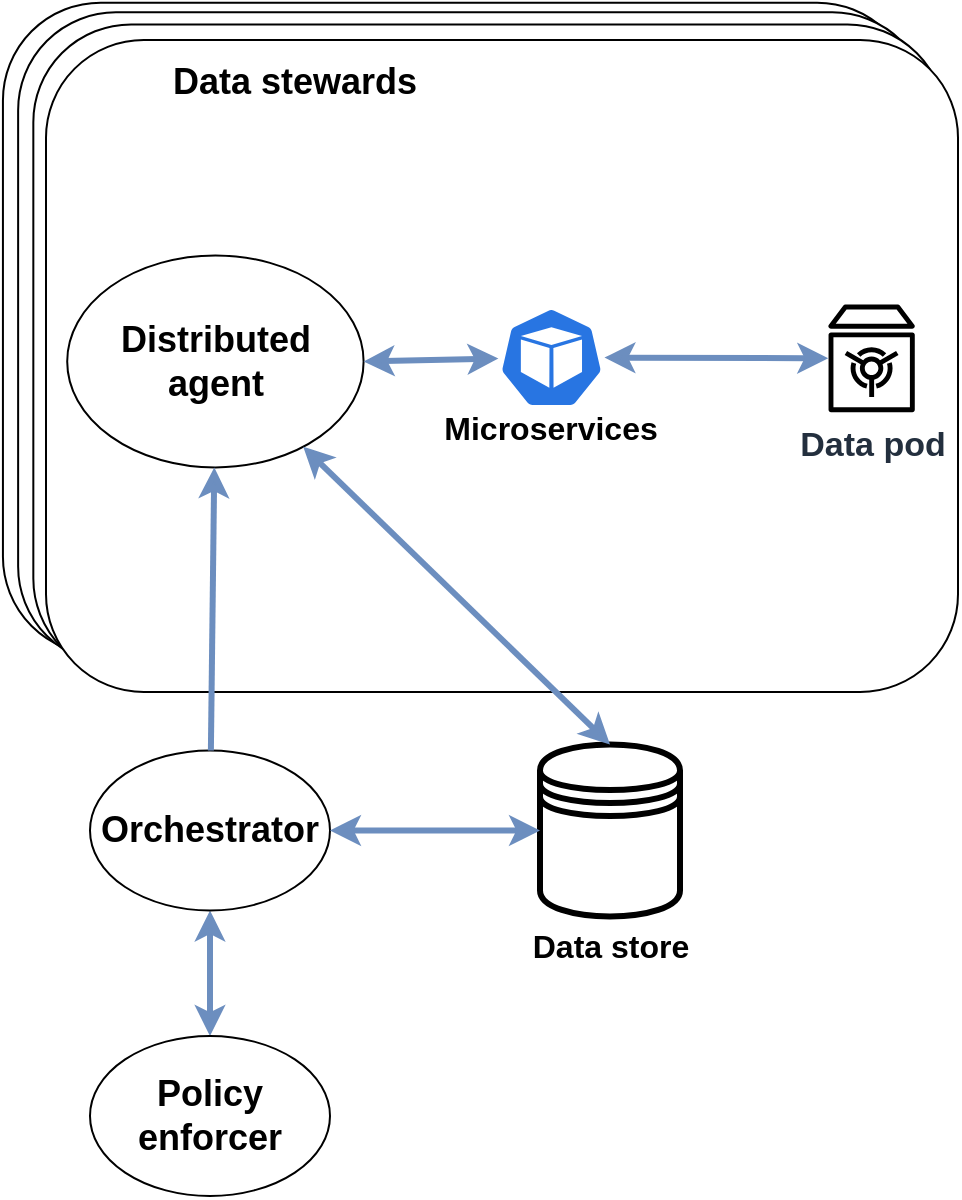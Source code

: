 <mxfile version="21.6.8" type="device">
  <diagram name="Page-1" id="py-MvKl3riDY_G-JkDAn">
    <mxGraphModel dx="1238" dy="832" grid="1" gridSize="10" guides="1" tooltips="1" connect="1" arrows="1" fold="1" page="1" pageScale="1" pageWidth="1169" pageHeight="827" math="0" shadow="0">
      <root>
        <mxCell id="0" />
        <mxCell id="1" parent="0" />
        <mxCell id="4DygBq2mpIF1xlTS6RHM-1" style="edgeStyle=orthogonalEdgeStyle;rounded=0;orthogonalLoop=1;jettySize=auto;html=1;strokeWidth=3;startArrow=classic;startFill=1;fillColor=#dae8fc;strokeColor=#6c8ebf;" edge="1" parent="1" source="Ig7GfmeTVwYkc1D9pHod-2" target="Ig7GfmeTVwYkc1D9pHod-5">
          <mxGeometry relative="1" as="geometry" />
        </mxCell>
        <mxCell id="Ig7GfmeTVwYkc1D9pHod-2" value="&lt;font style=&quot;font-size: 18px;&quot;&gt;&lt;b&gt;Orchestrator&lt;/b&gt;&lt;/font&gt;" style="ellipse;whiteSpace=wrap;html=1;fontSize=18;strokeColor=default;strokeWidth=1;" parent="1" vertex="1">
          <mxGeometry x="356" y="575.23" width="120" height="80" as="geometry" />
        </mxCell>
        <mxCell id="Ig7GfmeTVwYkc1D9pHod-5" value="&lt;font style=&quot;font-size: 18px;&quot;&gt;&lt;b&gt;Policy enforcer&lt;/b&gt;&lt;/font&gt;" style="ellipse;whiteSpace=wrap;html=1;fontSize=18;" parent="1" vertex="1">
          <mxGeometry x="356" y="718" width="120" height="80" as="geometry" />
        </mxCell>
        <mxCell id="Ig7GfmeTVwYkc1D9pHod-6" value="" style="group" parent="1" vertex="1" connectable="0">
          <mxGeometry x="334" y="220" width="456" height="326" as="geometry" />
        </mxCell>
        <mxCell id="Ig7GfmeTVwYkc1D9pHod-7" value="" style="rounded=1;whiteSpace=wrap;html=1;fontSize=18;" parent="Ig7GfmeTVwYkc1D9pHod-6" vertex="1">
          <mxGeometry x="-21.533" y="-18.667" width="456.0" height="326" as="geometry" />
        </mxCell>
        <mxCell id="Ig7GfmeTVwYkc1D9pHod-8" value="" style="rounded=1;whiteSpace=wrap;html=1;fontSize=18;" parent="Ig7GfmeTVwYkc1D9pHod-6" vertex="1">
          <mxGeometry x="-13.933" y="-13.837" width="456.0" height="326" as="geometry" />
        </mxCell>
        <mxCell id="Ig7GfmeTVwYkc1D9pHod-9" value="" style="rounded=1;whiteSpace=wrap;html=1;fontSize=18;" parent="Ig7GfmeTVwYkc1D9pHod-6" vertex="1">
          <mxGeometry x="-6.333" y="-7.8" width="456.0" height="326" as="geometry" />
        </mxCell>
        <mxCell id="Ig7GfmeTVwYkc1D9pHod-10" value="" style="rounded=1;whiteSpace=wrap;html=1;fontSize=18;" parent="Ig7GfmeTVwYkc1D9pHod-6" vertex="1">
          <mxGeometry width="456.0" height="326" as="geometry" />
        </mxCell>
        <mxCell id="Ig7GfmeTVwYkc1D9pHod-11" value="&lt;b style=&quot;font-size: 18px;&quot;&gt;Data stewards&lt;br&gt;&lt;/b&gt;" style="text;html=1;strokeColor=none;fillColor=none;align=center;verticalAlign=middle;whiteSpace=wrap;rounded=0;fontSize=18;" parent="Ig7GfmeTVwYkc1D9pHod-6" vertex="1">
          <mxGeometry x="10.605" width="227.014" height="42.065" as="geometry" />
        </mxCell>
        <mxCell id="Ig7GfmeTVwYkc1D9pHod-12" value="&lt;font size=&quot;1&quot; style=&quot;&quot;&gt;&lt;b style=&quot;font-size: 17px;&quot;&gt;Data pod&lt;/b&gt;&lt;/font&gt;" style="sketch=0;outlineConnect=0;fontColor=#232F3E;gradientColor=none;fillColor=#000000;strokeColor=none;dashed=0;verticalLabelPosition=bottom;verticalAlign=top;align=center;html=1;fontSize=12;fontStyle=0;aspect=fixed;pointerEvents=1;shape=mxgraph.aws4.vault;" parent="Ig7GfmeTVwYkc1D9pHod-6" vertex="1">
          <mxGeometry x="391.12" y="131.935" width="43.347" height="54.526" as="geometry" />
        </mxCell>
        <mxCell id="Ig7GfmeTVwYkc1D9pHod-13" value="&lt;font style=&quot;font-size: 18px;&quot;&gt;&lt;b&gt;Distributed agent&lt;/b&gt;&lt;br&gt;&lt;/font&gt;" style="ellipse;whiteSpace=wrap;html=1;fontSize=18;strokeColor=default;strokeWidth=1;" parent="Ig7GfmeTVwYkc1D9pHod-6" vertex="1">
          <mxGeometry x="10.602" y="107.724" width="148.2" height="105.974" as="geometry" />
        </mxCell>
        <mxCell id="Ig7GfmeTVwYkc1D9pHod-21" value="&lt;font style=&quot;font-size: 16px;&quot;&gt;&lt;b&gt;Microservices&lt;/b&gt;&lt;/font&gt;" style="text;html=1;strokeColor=none;fillColor=none;align=center;verticalAlign=middle;whiteSpace=wrap;rounded=0;" parent="Ig7GfmeTVwYkc1D9pHod-6" vertex="1">
          <mxGeometry x="202.42" y="173" width="100.6" height="41" as="geometry" />
        </mxCell>
        <mxCell id="4DygBq2mpIF1xlTS6RHM-8" style="rounded=0;orthogonalLoop=1;jettySize=auto;html=1;fillColor=#dae8fc;strokeColor=#6c8ebf;startArrow=classic;startFill=1;strokeWidth=3;" edge="1" parent="Ig7GfmeTVwYkc1D9pHod-6" source="4DygBq2mpIF1xlTS6RHM-6" target="Ig7GfmeTVwYkc1D9pHod-12">
          <mxGeometry relative="1" as="geometry" />
        </mxCell>
        <mxCell id="4DygBq2mpIF1xlTS6RHM-9" style="rounded=0;orthogonalLoop=1;jettySize=auto;html=1;entryX=1;entryY=0.5;entryDx=0;entryDy=0;startArrow=classic;startFill=1;strokeWidth=3;fillColor=#dae8fc;strokeColor=#6c8ebf;" edge="1" parent="Ig7GfmeTVwYkc1D9pHod-6" source="4DygBq2mpIF1xlTS6RHM-6" target="Ig7GfmeTVwYkc1D9pHod-13">
          <mxGeometry relative="1" as="geometry" />
        </mxCell>
        <mxCell id="4DygBq2mpIF1xlTS6RHM-6" value="" style="sketch=0;html=1;dashed=0;whitespace=wrap;fillColor=#2875E2;strokeColor=#ffffff;points=[[0.005,0.63,0],[0.1,0.2,0],[0.9,0.2,0],[0.5,0,0],[0.995,0.63,0],[0.72,0.99,0],[0.5,1,0],[0.28,0.99,0]];verticalLabelPosition=bottom;align=center;verticalAlign=top;shape=mxgraph.kubernetes.icon;prIcon=pod" vertex="1" parent="Ig7GfmeTVwYkc1D9pHod-6">
          <mxGeometry x="226.209" y="133.475" width="53.023" height="50.477" as="geometry" />
        </mxCell>
        <mxCell id="Ig7GfmeTVwYkc1D9pHod-16" value="" style="group;" parent="1" vertex="1" connectable="0">
          <mxGeometry x="581" y="572.23" width="90" height="116" as="geometry" />
        </mxCell>
        <mxCell id="Ig7GfmeTVwYkc1D9pHod-17" value="" style="shape=datastore;whiteSpace=wrap;html=1;strokeColor=#000000;strokeWidth=3;" parent="Ig7GfmeTVwYkc1D9pHod-16" vertex="1">
          <mxGeometry width="70" height="86" as="geometry" />
        </mxCell>
        <mxCell id="Ig7GfmeTVwYkc1D9pHod-18" value="&lt;font style=&quot;font-size: 16px;&quot;&gt;&lt;b&gt;Data store&lt;/b&gt;&lt;/font&gt;" style="text;html=1;strokeColor=none;fillColor=none;align=center;verticalAlign=middle;whiteSpace=wrap;rounded=0;" parent="Ig7GfmeTVwYkc1D9pHod-16" vertex="1">
          <mxGeometry x="-7.5" y="86" width="85" height="30" as="geometry" />
        </mxCell>
        <mxCell id="Wp1oyjZvslf18LosoayS-5" style="rounded=0;orthogonalLoop=1;jettySize=auto;html=1;entryX=0.5;entryY=0;entryDx=0;entryDy=0;fillColor=#dae8fc;strokeColor=#6c8ebf;strokeWidth=3;startArrow=classic;startFill=1;" parent="1" source="Ig7GfmeTVwYkc1D9pHod-13" target="Ig7GfmeTVwYkc1D9pHod-17" edge="1">
          <mxGeometry relative="1" as="geometry" />
        </mxCell>
        <mxCell id="Wp1oyjZvslf18LosoayS-2" style="edgeStyle=orthogonalEdgeStyle;rounded=0;orthogonalLoop=1;jettySize=auto;html=1;startArrow=classic;startFill=1;strokeWidth=3;fillColor=#dae8fc;strokeColor=#6c8ebf;exitX=0;exitY=0.5;exitDx=0;exitDy=0;" parent="1" source="Ig7GfmeTVwYkc1D9pHod-17" target="Ig7GfmeTVwYkc1D9pHod-2" edge="1">
          <mxGeometry relative="1" as="geometry" />
        </mxCell>
        <mxCell id="4DygBq2mpIF1xlTS6RHM-7" style="rounded=0;orthogonalLoop=1;jettySize=auto;html=1;strokeWidth=3;fillColor=#dae8fc;strokeColor=#6c8ebf;" edge="1" parent="1" source="Ig7GfmeTVwYkc1D9pHod-2" target="Ig7GfmeTVwYkc1D9pHod-13">
          <mxGeometry relative="1" as="geometry" />
        </mxCell>
      </root>
    </mxGraphModel>
  </diagram>
</mxfile>
